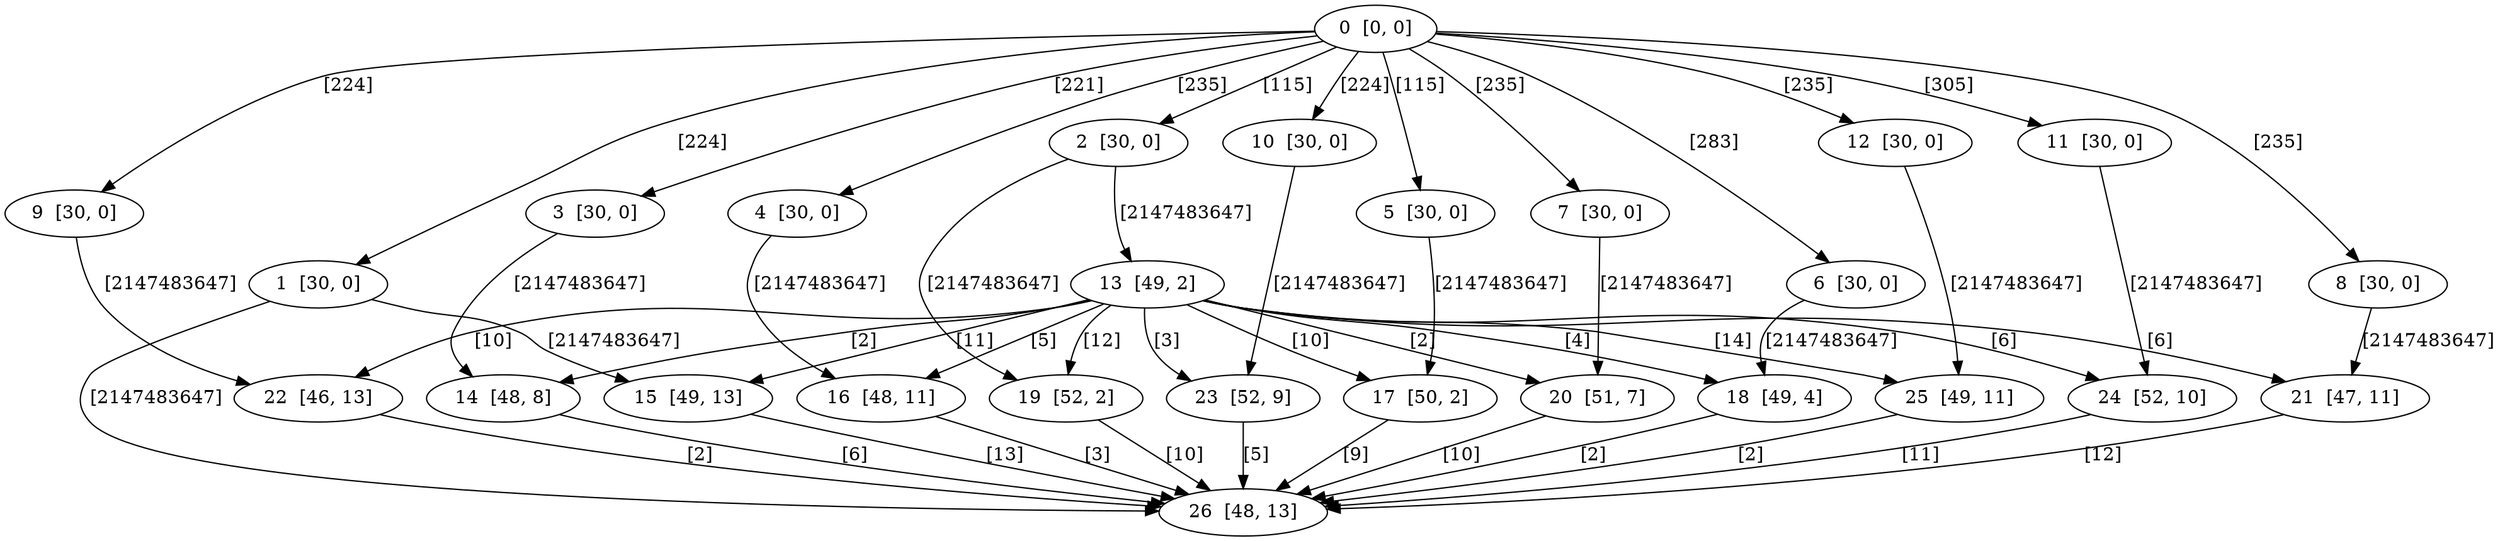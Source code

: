 digraph DAG {
    0  [label="0  [0, 0]"]
    1  [label="1  [30, 0]"]
    2  [label="2  [30, 0]"]
    3  [label="3  [30, 0]"]
    4  [label="4  [30, 0]"]
    5  [label="5  [30, 0]"]
    6  [label="6  [30, 0]"]
    7  [label="7  [30, 0]"]
    8  [label="8  [30, 0]"]
    9  [label="9  [30, 0]"]
    10  [label="10  [30, 0]"]
    11  [label="11  [30, 0]"]
    12  [label="12  [30, 0]"]
    13  [label="13  [49, 2]"]
    14  [label="14  [48, 8]"]
    15  [label="15  [49, 13]"]
    16  [label="16  [48, 11]"]
    17  [label="17  [50, 2]"]
    18  [label="18  [49, 4]"]
    19  [label="19  [52, 2]"]
    20  [label="20  [51, 7]"]
    21  [label="21  [47, 11]"]
    22  [label="22  [46, 13]"]
    23  [label="23  [52, 9]"]
    24  [label="24  [52, 10]"]
    25  [label="25  [49, 11]"]
    26  [label="26  [48, 13]"]

    0 -> 1    [ label = "[224]" ]
    0 -> 2    [ label = "[115]" ]
    0 -> 3    [ label = "[221]" ]
    0 -> 4    [ label = "[235]" ]
    0 -> 5    [ label = "[115]" ]
    0 -> 6    [ label = "[283]" ]
    0 -> 7    [ label = "[235]" ]
    0 -> 8    [ label = "[235]" ]
    0 -> 9    [ label = "[224]" ]
    0 -> 10    [ label = "[224]" ]
    0 -> 11    [ label = "[305]" ]
    0 -> 12    [ label = "[235]" ]
    1 -> 15    [ label = "[2147483647]" ]
    1 -> 26    [ label = "[2147483647]" ]
    2 -> 13    [ label = "[2147483647]" ]
    2 -> 19    [ label = "[2147483647]" ]
    3 -> 14    [ label = "[2147483647]" ]
    4 -> 16    [ label = "[2147483647]" ]
    5 -> 17    [ label = "[2147483647]" ]
    6 -> 18    [ label = "[2147483647]" ]
    7 -> 20    [ label = "[2147483647]" ]
    8 -> 21    [ label = "[2147483647]" ]
    9 -> 22    [ label = "[2147483647]" ]
    10 -> 23    [ label = "[2147483647]" ]
    11 -> 24    [ label = "[2147483647]" ]
    12 -> 25    [ label = "[2147483647]" ]
    13 -> 14    [ label = "[2]" ]
    13 -> 15    [ label = "[11]" ]
    13 -> 16    [ label = "[5]" ]
    13 -> 17    [ label = "[10]" ]
    13 -> 18    [ label = "[4]" ]
    13 -> 19    [ label = "[12]" ]
    13 -> 20    [ label = "[2]" ]
    13 -> 21    [ label = "[6]" ]
    13 -> 22    [ label = "[10]" ]
    13 -> 23    [ label = "[3]" ]
    13 -> 24    [ label = "[6]" ]
    13 -> 25    [ label = "[14]" ]
    14 -> 26    [ label = "[6]" ]
    15 -> 26    [ label = "[13]" ]
    16 -> 26    [ label = "[3]" ]
    17 -> 26    [ label = "[9]" ]
    18 -> 26    [ label = "[2]" ]
    19 -> 26    [ label = "[10]" ]
    20 -> 26    [ label = "[10]" ]
    21 -> 26    [ label = "[12]" ]
    22 -> 26    [ label = "[2]" ]
    23 -> 26    [ label = "[5]" ]
    24 -> 26    [ label = "[11]" ]
    25 -> 26    [ label = "[2]" ]
}
